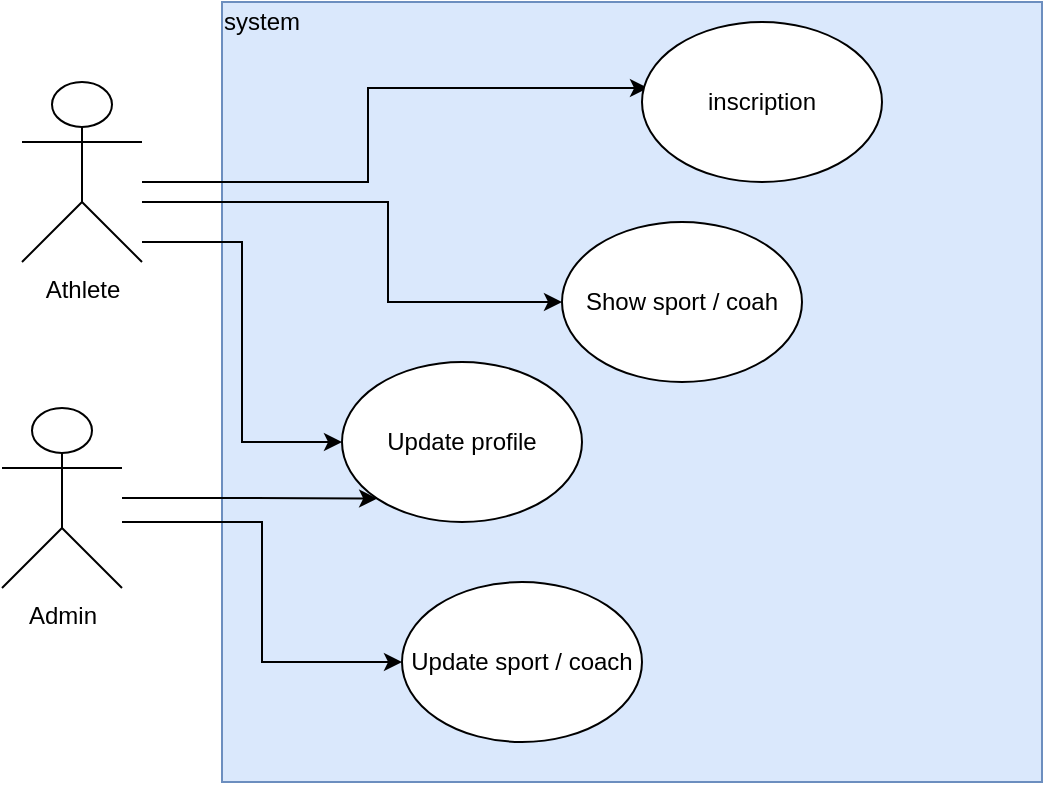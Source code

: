 <mxfile version="13.3.0" type="device"><diagram id="ENqZzfHyXsHnYJkauznO" name="Page-1"><mxGraphModel dx="1038" dy="519" grid="1" gridSize="10" guides="1" tooltips="1" connect="1" arrows="1" fold="1" page="1" pageScale="1" pageWidth="827" pageHeight="1169" math="0" shadow="0"><root><mxCell id="0"/><mxCell id="1" parent="0"/><mxCell id="955mVF16fGfYycOVFEbb-4" value="" style="rounded=0;whiteSpace=wrap;html=1;fillColor=#dae8fc;strokeColor=#6c8ebf;" parent="1" vertex="1"><mxGeometry x="360" y="90" width="410" height="390" as="geometry"/></mxCell><mxCell id="955mVF16fGfYycOVFEbb-18" value="" style="edgeStyle=orthogonalEdgeStyle;rounded=0;orthogonalLoop=1;jettySize=auto;html=1;entryX=0.025;entryY=0.413;entryDx=0;entryDy=0;entryPerimeter=0;" parent="1" source="955mVF16fGfYycOVFEbb-1" target="955mVF16fGfYycOVFEbb-13" edge="1"><mxGeometry relative="1" as="geometry"><Array as="points"><mxPoint x="433" y="180"/></Array></mxGeometry></mxCell><mxCell id="955mVF16fGfYycOVFEbb-19" value="" style="edgeStyle=orthogonalEdgeStyle;rounded=0;orthogonalLoop=1;jettySize=auto;html=1;entryX=0;entryY=0.5;entryDx=0;entryDy=0;" parent="1" source="955mVF16fGfYycOVFEbb-1" target="955mVF16fGfYycOVFEbb-17" edge="1"><mxGeometry relative="1" as="geometry"><Array as="points"><mxPoint x="370" y="210"/><mxPoint x="370" y="310"/></Array></mxGeometry></mxCell><mxCell id="955mVF16fGfYycOVFEbb-1" value="Athlete" style="shape=umlActor;verticalLabelPosition=bottom;labelBackgroundColor=#ffffff;verticalAlign=top;html=1;outlineConnect=0;" parent="1" vertex="1"><mxGeometry x="260" y="130" width="60" height="90" as="geometry"/></mxCell><mxCell id="955mVF16fGfYycOVFEbb-5" value="system" style="text;html=1;strokeColor=none;fillColor=none;align=center;verticalAlign=middle;whiteSpace=wrap;rounded=0;" parent="1" vertex="1"><mxGeometry x="360" y="90" width="40" height="20" as="geometry"/></mxCell><mxCell id="955mVF16fGfYycOVFEbb-13" value="inscription" style="ellipse;whiteSpace=wrap;html=1;" parent="1" vertex="1"><mxGeometry x="570" y="100" width="120" height="80" as="geometry"/></mxCell><mxCell id="955mVF16fGfYycOVFEbb-14" value="Update sport / coach" style="ellipse;whiteSpace=wrap;html=1;" parent="1" vertex="1"><mxGeometry x="450" y="380" width="120" height="80" as="geometry"/></mxCell><mxCell id="955mVF16fGfYycOVFEbb-22" value="" style="edgeStyle=orthogonalEdgeStyle;rounded=0;orthogonalLoop=1;jettySize=auto;html=1;entryX=0;entryY=1;entryDx=0;entryDy=0;" parent="1" source="955mVF16fGfYycOVFEbb-15" target="955mVF16fGfYycOVFEbb-17" edge="1"><mxGeometry relative="1" as="geometry"/></mxCell><mxCell id="955mVF16fGfYycOVFEbb-15" value="Admin" style="shape=umlActor;verticalLabelPosition=bottom;labelBackgroundColor=#ffffff;verticalAlign=top;html=1;outlineConnect=0;" parent="1" vertex="1"><mxGeometry x="250" y="293" width="60" height="90" as="geometry"/></mxCell><mxCell id="955mVF16fGfYycOVFEbb-17" value="Update profile" style="ellipse;whiteSpace=wrap;html=1;" parent="1" vertex="1"><mxGeometry x="420" y="270" width="120" height="80" as="geometry"/></mxCell><mxCell id="955mVF16fGfYycOVFEbb-23" value="" style="edgeStyle=orthogonalEdgeStyle;rounded=0;orthogonalLoop=1;jettySize=auto;html=1;entryX=0;entryY=0.5;entryDx=0;entryDy=0;" parent="1" source="955mVF16fGfYycOVFEbb-15" target="955mVF16fGfYycOVFEbb-14" edge="1"><mxGeometry relative="1" as="geometry"><mxPoint x="320" y="348" as="sourcePoint"/><mxPoint x="447.574" y="348.284" as="targetPoint"/><Array as="points"><mxPoint x="380" y="350"/><mxPoint x="380" y="420"/></Array></mxGeometry></mxCell><mxCell id="955mVF16fGfYycOVFEbb-24" value="Show sport / coah" style="ellipse;whiteSpace=wrap;html=1;" parent="1" vertex="1"><mxGeometry x="530" y="200" width="120" height="80" as="geometry"/></mxCell><mxCell id="955mVF16fGfYycOVFEbb-26" value="" style="edgeStyle=orthogonalEdgeStyle;rounded=0;orthogonalLoop=1;jettySize=auto;html=1;entryX=0;entryY=0.5;entryDx=0;entryDy=0;" parent="1" source="955mVF16fGfYycOVFEbb-1" target="955mVF16fGfYycOVFEbb-24" edge="1"><mxGeometry relative="1" as="geometry"><mxPoint x="330" y="190" as="sourcePoint"/><mxPoint x="583" y="143.04" as="targetPoint"/><Array as="points"><mxPoint x="443" y="190"/><mxPoint x="443" y="240"/></Array></mxGeometry></mxCell></root></mxGraphModel></diagram></mxfile>